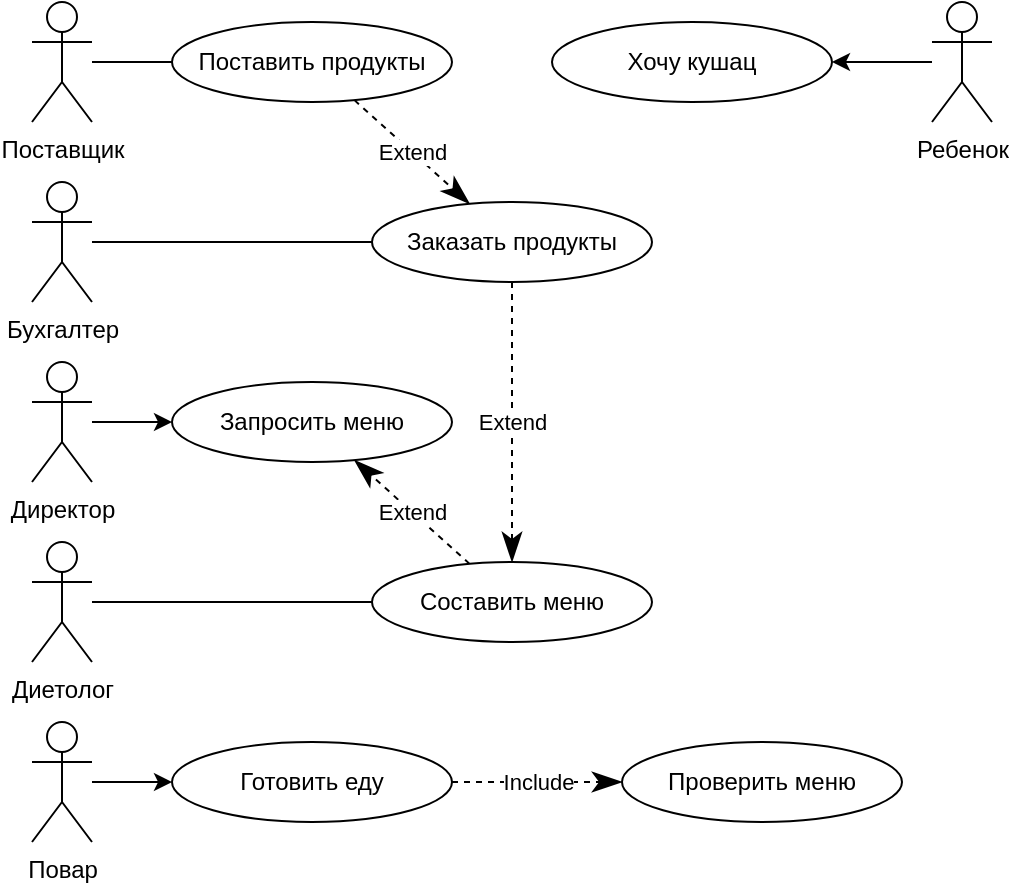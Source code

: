 <mxfile version="20.7.4" type="github">
  <diagram id="WTumbUDteVA8QTmnhO7a" name="Page-1">
    <mxGraphModel dx="1108" dy="672" grid="1" gridSize="10" guides="1" tooltips="1" connect="1" arrows="1" fold="1" page="1" pageScale="1" pageWidth="850" pageHeight="1100" math="0" shadow="0">
      <root>
        <mxCell id="0" />
        <mxCell id="1" parent="0" />
        <mxCell id="EE3mhE9z7PggbBqgpWji-1" value="Поставщик&lt;br&gt;" style="shape=umlActor;verticalLabelPosition=bottom;verticalAlign=top;html=1;outlineConnect=0;" vertex="1" parent="1">
          <mxGeometry x="60" y="10" width="30" height="60" as="geometry" />
        </mxCell>
        <mxCell id="EE3mhE9z7PggbBqgpWji-2" value="Диетолог" style="shape=umlActor;verticalLabelPosition=bottom;verticalAlign=top;html=1;outlineConnect=0;" vertex="1" parent="1">
          <mxGeometry x="60" y="280" width="30" height="60" as="geometry" />
        </mxCell>
        <mxCell id="EE3mhE9z7PggbBqgpWji-3" value="Составить меню&lt;br&gt;" style="ellipse;whiteSpace=wrap;html=1;" vertex="1" parent="1">
          <mxGeometry x="230" y="290" width="140" height="40" as="geometry" />
        </mxCell>
        <mxCell id="EE3mhE9z7PggbBqgpWji-4" value="Поставить продукты" style="ellipse;whiteSpace=wrap;html=1;" vertex="1" parent="1">
          <mxGeometry x="130" y="20" width="140" height="40" as="geometry" />
        </mxCell>
        <mxCell id="EE3mhE9z7PggbBqgpWji-5" value="Директор" style="shape=umlActor;verticalLabelPosition=bottom;verticalAlign=top;html=1;outlineConnect=0;" vertex="1" parent="1">
          <mxGeometry x="60" y="190" width="30" height="60" as="geometry" />
        </mxCell>
        <mxCell id="EE3mhE9z7PggbBqgpWji-6" value="Заказать продукты" style="ellipse;whiteSpace=wrap;html=1;" vertex="1" parent="1">
          <mxGeometry x="230" y="110" width="140" height="40" as="geometry" />
        </mxCell>
        <mxCell id="EE3mhE9z7PggbBqgpWji-7" value="Ребенок" style="shape=umlActor;verticalLabelPosition=bottom;verticalAlign=top;html=1;outlineConnect=0;" vertex="1" parent="1">
          <mxGeometry x="510" y="10" width="30" height="60" as="geometry" />
        </mxCell>
        <mxCell id="EE3mhE9z7PggbBqgpWji-9" value="Хочу кушац" style="ellipse;whiteSpace=wrap;html=1;" vertex="1" parent="1">
          <mxGeometry x="320" y="20" width="140" height="40" as="geometry" />
        </mxCell>
        <mxCell id="EE3mhE9z7PggbBqgpWji-10" value="" style="endArrow=classic;html=1;rounded=0;" edge="1" parent="1" source="EE3mhE9z7PggbBqgpWji-7" target="EE3mhE9z7PggbBqgpWji-9">
          <mxGeometry width="50" height="50" relative="1" as="geometry">
            <mxPoint x="480" y="320" as="sourcePoint" />
            <mxPoint x="530" y="270" as="targetPoint" />
          </mxGeometry>
        </mxCell>
        <mxCell id="EE3mhE9z7PggbBqgpWji-11" value="Готовить еду" style="ellipse;whiteSpace=wrap;html=1;" vertex="1" parent="1">
          <mxGeometry x="130" y="380" width="140" height="40" as="geometry" />
        </mxCell>
        <mxCell id="EE3mhE9z7PggbBqgpWji-12" value="Повар" style="shape=umlActor;verticalLabelPosition=bottom;verticalAlign=top;html=1;outlineConnect=0;" vertex="1" parent="1">
          <mxGeometry x="60" y="370" width="30" height="60" as="geometry" />
        </mxCell>
        <mxCell id="EE3mhE9z7PggbBqgpWji-13" value="" style="endArrow=classic;html=1;rounded=0;" edge="1" parent="1" source="EE3mhE9z7PggbBqgpWji-12" target="EE3mhE9z7PggbBqgpWji-11">
          <mxGeometry width="50" height="50" relative="1" as="geometry">
            <mxPoint x="150" y="370" as="sourcePoint" />
            <mxPoint x="200" y="320" as="targetPoint" />
          </mxGeometry>
        </mxCell>
        <mxCell id="EE3mhE9z7PggbBqgpWji-14" value="" style="endArrow=none;html=1;rounded=0;endFill=0;" edge="1" parent="1" source="EE3mhE9z7PggbBqgpWji-2" target="EE3mhE9z7PggbBqgpWji-3">
          <mxGeometry width="50" height="50" relative="1" as="geometry">
            <mxPoint x="320" y="410" as="sourcePoint" />
            <mxPoint x="370" y="360" as="targetPoint" />
          </mxGeometry>
        </mxCell>
        <mxCell id="EE3mhE9z7PggbBqgpWji-15" value="Проверить меню" style="ellipse;whiteSpace=wrap;html=1;" vertex="1" parent="1">
          <mxGeometry x="355" y="380" width="140" height="40" as="geometry" />
        </mxCell>
        <mxCell id="EE3mhE9z7PggbBqgpWji-16" value="Include" style="endArrow=classicThin;endSize=12;dashed=1;html=1;rounded=0;endFill=1;" edge="1" parent="1" source="EE3mhE9z7PggbBqgpWji-11" target="EE3mhE9z7PggbBqgpWji-15">
          <mxGeometry width="160" relative="1" as="geometry">
            <mxPoint x="300" y="440" as="sourcePoint" />
            <mxPoint x="510" y="590" as="targetPoint" />
          </mxGeometry>
        </mxCell>
        <mxCell id="EE3mhE9z7PggbBqgpWji-17" value="Запросить меню" style="ellipse;whiteSpace=wrap;html=1;" vertex="1" parent="1">
          <mxGeometry x="130" y="200" width="140" height="40" as="geometry" />
        </mxCell>
        <mxCell id="EE3mhE9z7PggbBqgpWji-18" value="Бухгалтер" style="shape=umlActor;verticalLabelPosition=bottom;verticalAlign=top;html=1;outlineConnect=0;" vertex="1" parent="1">
          <mxGeometry x="60" y="100" width="30" height="60" as="geometry" />
        </mxCell>
        <mxCell id="EE3mhE9z7PggbBqgpWji-19" value="" style="endArrow=none;html=1;rounded=0;endFill=0;" edge="1" parent="1" source="EE3mhE9z7PggbBqgpWji-18" target="EE3mhE9z7PggbBqgpWji-6">
          <mxGeometry width="50" height="50" relative="1" as="geometry">
            <mxPoint x="389.0" y="220.002" as="sourcePoint" />
            <mxPoint x="460.617" y="224.736" as="targetPoint" />
          </mxGeometry>
        </mxCell>
        <mxCell id="EE3mhE9z7PggbBqgpWji-20" value="Extend" style="endArrow=classicThin;endSize=12;dashed=1;html=1;rounded=0;endFill=1;" edge="1" parent="1" source="EE3mhE9z7PggbBqgpWji-3" target="EE3mhE9z7PggbBqgpWji-17">
          <mxGeometry width="160" relative="1" as="geometry">
            <mxPoint x="345.0" y="289.66" as="sourcePoint" />
            <mxPoint x="425" y="289.66" as="targetPoint" />
          </mxGeometry>
        </mxCell>
        <mxCell id="EE3mhE9z7PggbBqgpWji-21" value="" style="endArrow=classic;html=1;rounded=0;" edge="1" parent="1" source="EE3mhE9z7PggbBqgpWji-5" target="EE3mhE9z7PggbBqgpWji-17">
          <mxGeometry width="50" height="50" relative="1" as="geometry">
            <mxPoint x="381.43" y="180.001" as="sourcePoint" />
            <mxPoint x="300.004" y="185.053" as="targetPoint" />
          </mxGeometry>
        </mxCell>
        <mxCell id="EE3mhE9z7PggbBqgpWji-22" value="Extend" style="endArrow=classicThin;endSize=12;dashed=1;html=1;rounded=0;endFill=1;" edge="1" parent="1" source="EE3mhE9z7PggbBqgpWji-6" target="EE3mhE9z7PggbBqgpWji-3">
          <mxGeometry width="160" relative="1" as="geometry">
            <mxPoint x="360" y="250" as="sourcePoint" />
            <mxPoint x="327.084" y="207.665" as="targetPoint" />
          </mxGeometry>
        </mxCell>
        <mxCell id="EE3mhE9z7PggbBqgpWji-23" value="Extend" style="endArrow=classicThin;endSize=12;dashed=1;html=1;rounded=0;endFill=1;" edge="1" parent="1" source="EE3mhE9z7PggbBqgpWji-4" target="EE3mhE9z7PggbBqgpWji-6">
          <mxGeometry width="160" relative="1" as="geometry">
            <mxPoint x="360" y="80" as="sourcePoint" />
            <mxPoint x="420" y="200" as="targetPoint" />
          </mxGeometry>
        </mxCell>
        <mxCell id="EE3mhE9z7PggbBqgpWji-24" value="" style="endArrow=none;html=1;rounded=0;endFill=0;" edge="1" parent="1" source="EE3mhE9z7PggbBqgpWji-4" target="EE3mhE9z7PggbBqgpWji-1">
          <mxGeometry width="50" height="50" relative="1" as="geometry">
            <mxPoint x="352.11" y="39.996" as="sourcePoint" />
            <mxPoint x="299.999" y="43.976" as="targetPoint" />
          </mxGeometry>
        </mxCell>
      </root>
    </mxGraphModel>
  </diagram>
</mxfile>
